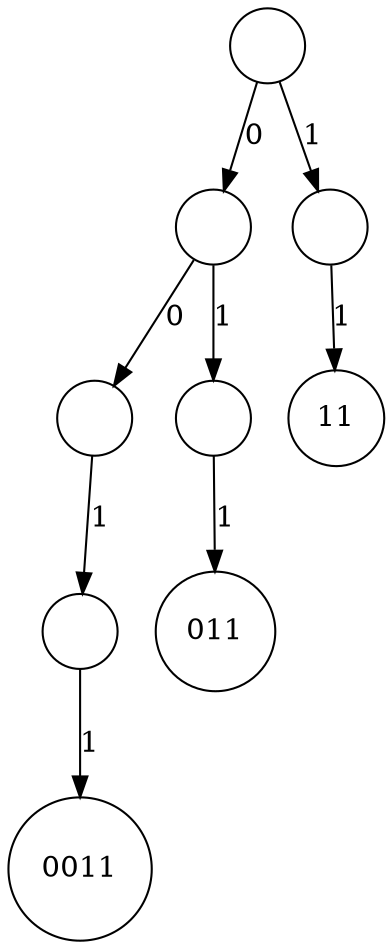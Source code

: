 digraph G{
    margin=0;
	node[shape=circle]
	t[label=""];
	t0[label=""];
	t00[label=""];
	t001[label=""];
	t0011[label="0011"];
	t001->t0011[label="1"]
	t00->t001[label="1"]
	t0->t00[label="0"]
	t01[label=""];
	t011[label="011"];
	t01->t011[label="1"]
	t0->t01[label="1"]
	t->t0[label="0"]
	t1[label=""];
	t11[label="11"];
	t1->t11[label="1"]
	t->t1[label="1"]
}